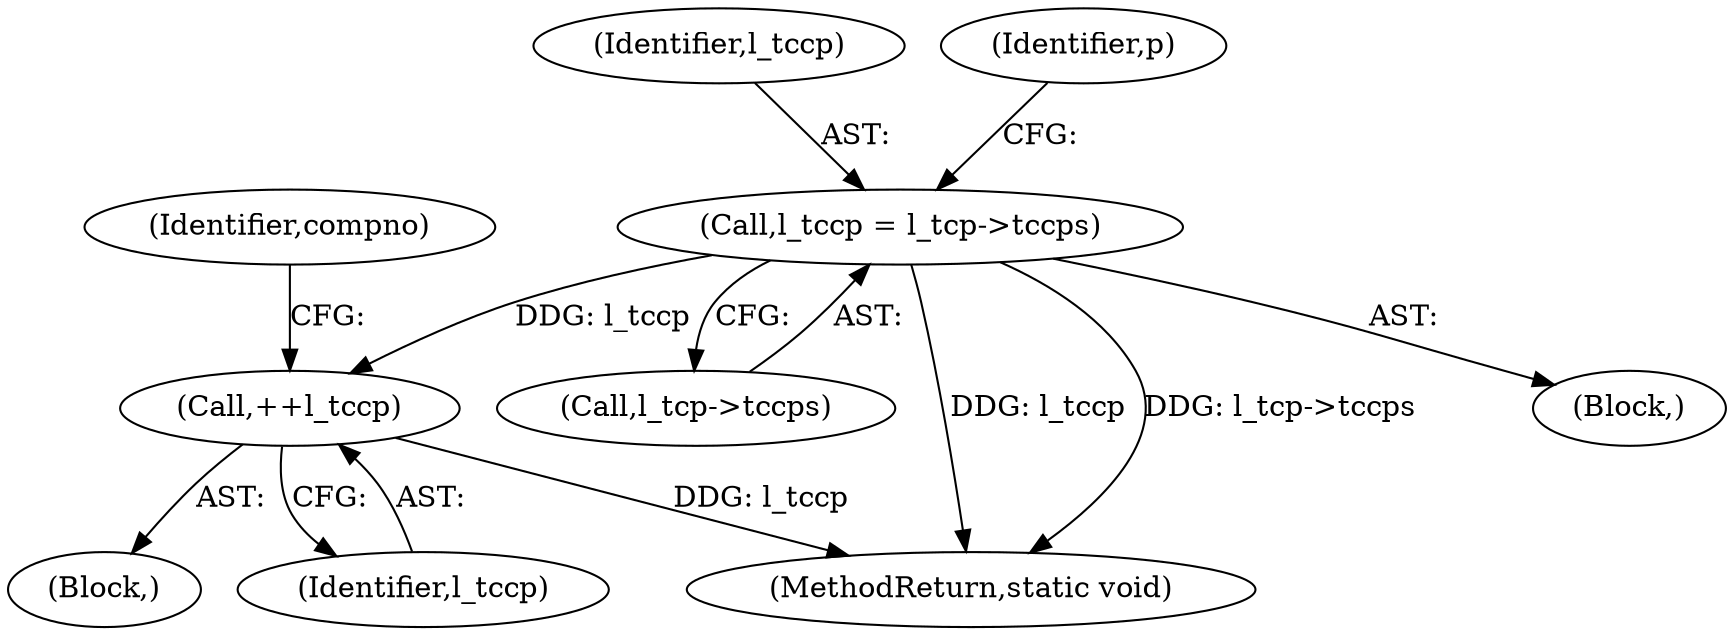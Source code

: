 digraph "0_openjpeg_c58df149900df862806d0e892859b41115875845@pointer" {
"1000175" [label="(Call,l_tccp = l_tcp->tccps)"];
"1000572" [label="(Call,++l_tccp)"];
"1000176" [label="(Identifier,l_tccp)"];
"1000181" [label="(Identifier,p)"];
"1000177" [label="(Call,l_tcp->tccps)"];
"1000574" [label="(MethodReturn,static void)"];
"1000127" [label="(Block,)"];
"1000572" [label="(Call,++l_tccp)"];
"1000175" [label="(Call,l_tccp = l_tcp->tccps)"];
"1000304" [label="(Identifier,compno)"];
"1000305" [label="(Block,)"];
"1000573" [label="(Identifier,l_tccp)"];
"1000175" -> "1000127"  [label="AST: "];
"1000175" -> "1000177"  [label="CFG: "];
"1000176" -> "1000175"  [label="AST: "];
"1000177" -> "1000175"  [label="AST: "];
"1000181" -> "1000175"  [label="CFG: "];
"1000175" -> "1000574"  [label="DDG: l_tccp"];
"1000175" -> "1000574"  [label="DDG: l_tcp->tccps"];
"1000175" -> "1000572"  [label="DDG: l_tccp"];
"1000572" -> "1000305"  [label="AST: "];
"1000572" -> "1000573"  [label="CFG: "];
"1000573" -> "1000572"  [label="AST: "];
"1000304" -> "1000572"  [label="CFG: "];
"1000572" -> "1000574"  [label="DDG: l_tccp"];
}
